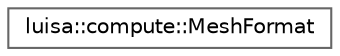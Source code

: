 digraph "类继承关系图"
{
 // LATEX_PDF_SIZE
  bgcolor="transparent";
  edge [fontname=Helvetica,fontsize=10,labelfontname=Helvetica,labelfontsize=10];
  node [fontname=Helvetica,fontsize=10,shape=box,height=0.2,width=0.4];
  rankdir="LR";
  Node0 [id="Node000000",label="luisa::compute::MeshFormat",height=0.2,width=0.4,color="grey40", fillcolor="white", style="filled",URL="$classluisa_1_1compute_1_1_mesh_format.html",tooltip=" "];
}
